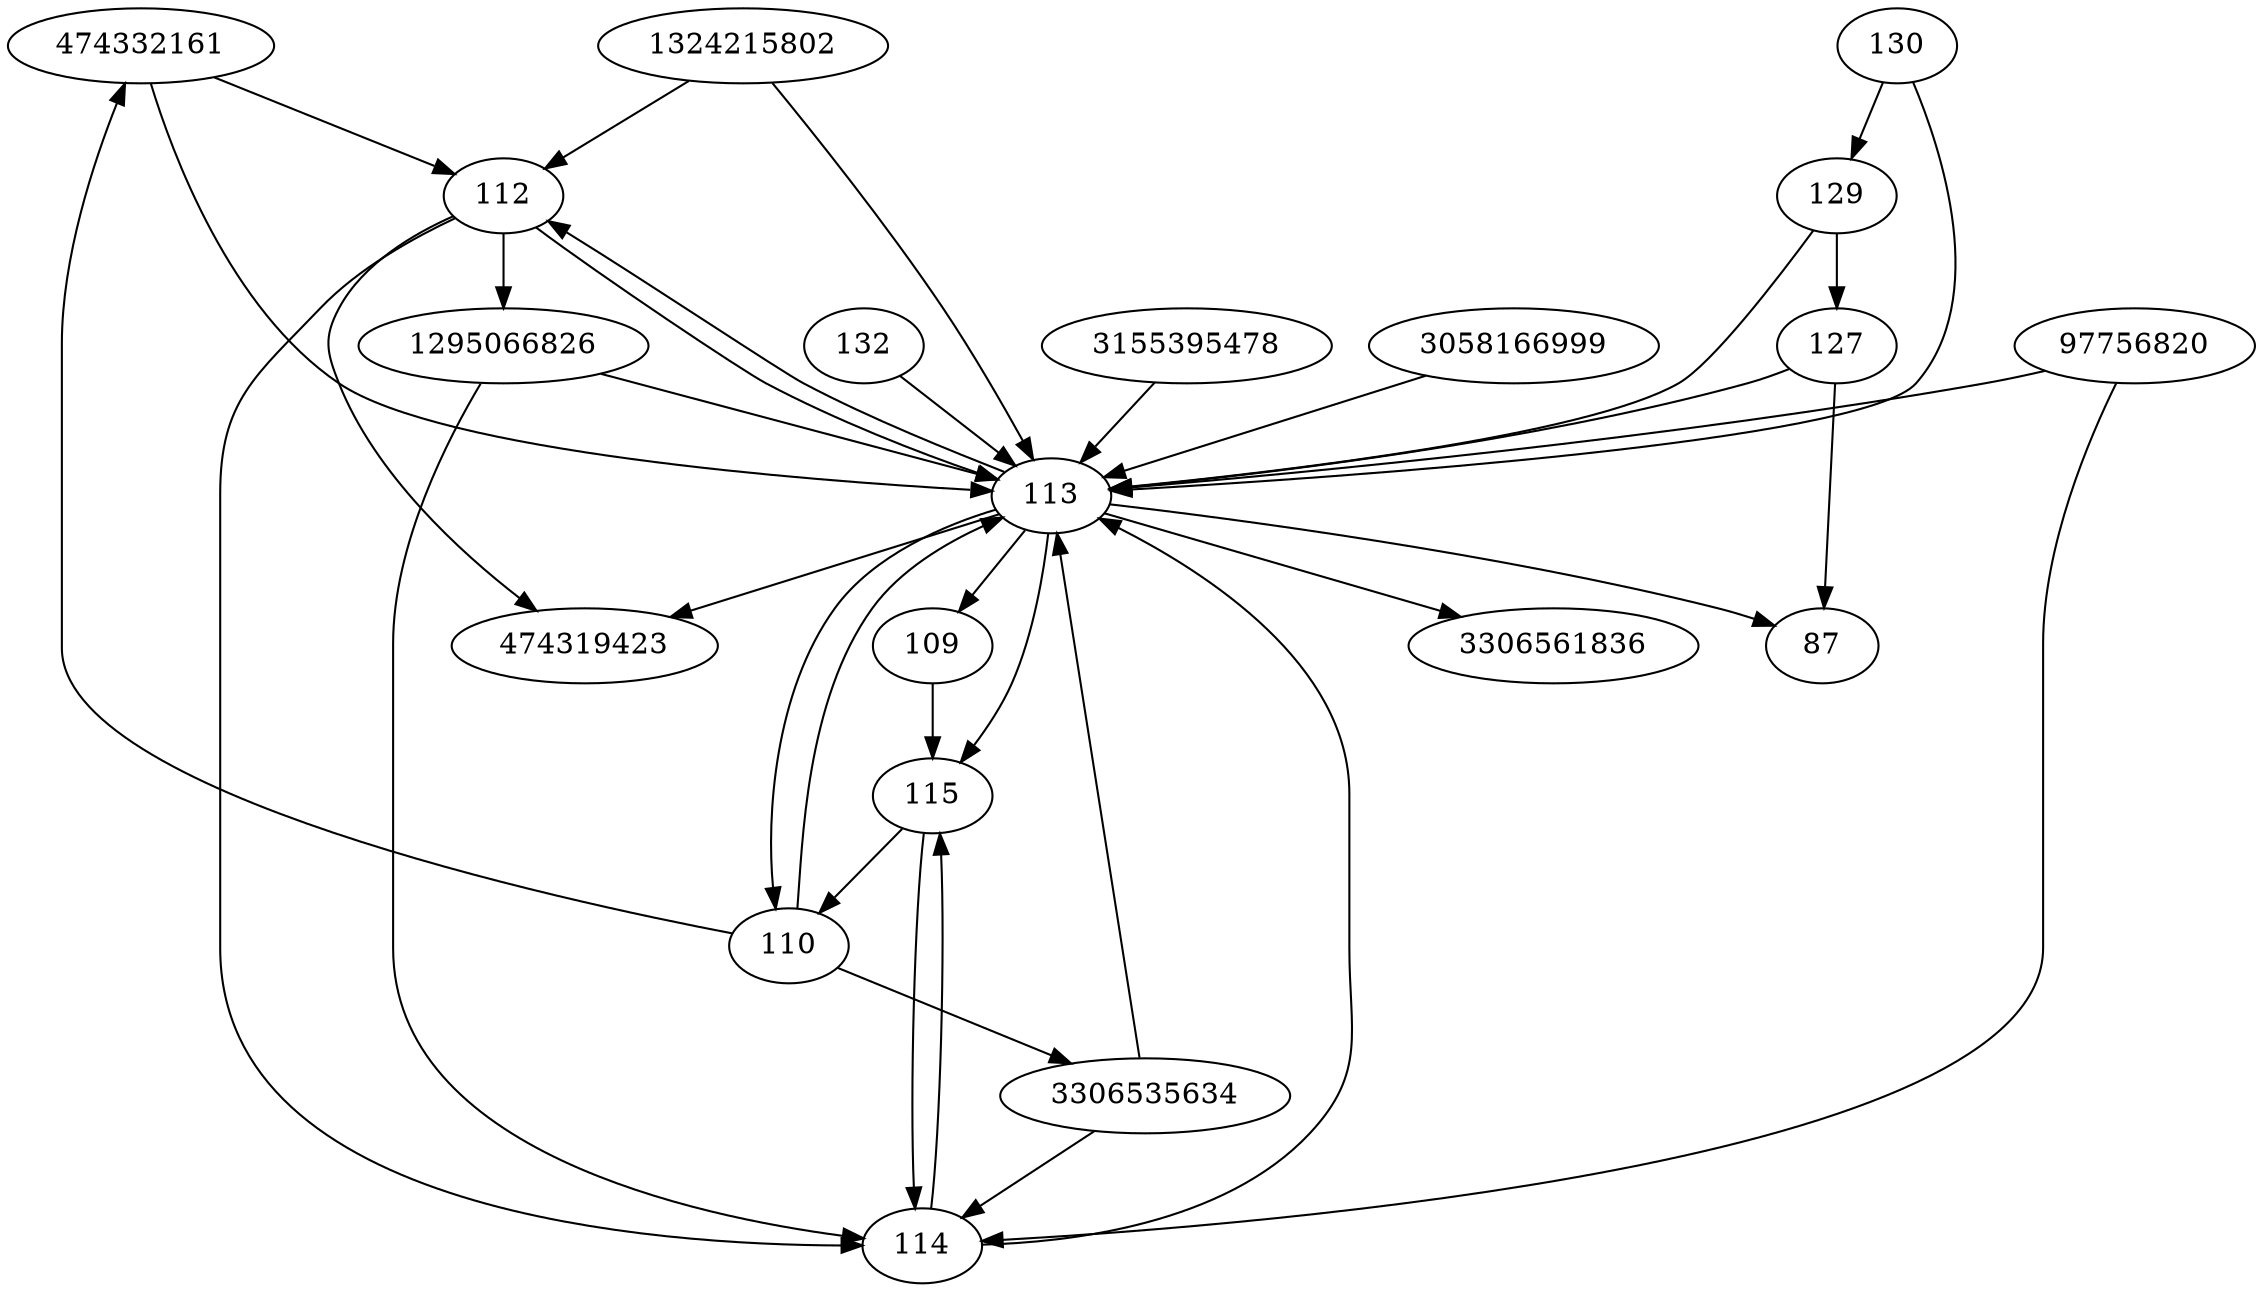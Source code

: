 strict digraph  {
474332161;
129;
130;
132;
1295066826;
3306561836;
109;
110;
112;
113;
3306535634;
114;
97756820;
115;
3155395478;
3058166999;
87;
1324215802;
127;
474319423;
474332161 -> 112;
474332161 -> 113;
129 -> 127;
129 -> 113;
130 -> 129;
130 -> 113;
132 -> 113;
1295066826 -> 113;
1295066826 -> 114;
109 -> 115;
110 -> 3306535634;
110 -> 474332161;
110 -> 113;
112 -> 474319423;
112 -> 113;
112 -> 1295066826;
112 -> 114;
113 -> 109;
113 -> 3306561836;
113 -> 474319423;
113 -> 87;
113 -> 112;
113 -> 110;
113 -> 115;
3306535634 -> 113;
3306535634 -> 114;
114 -> 113;
114 -> 115;
97756820 -> 113;
97756820 -> 114;
115 -> 110;
115 -> 114;
3155395478 -> 113;
3058166999 -> 113;
1324215802 -> 112;
1324215802 -> 113;
127 -> 87;
127 -> 113;
}
